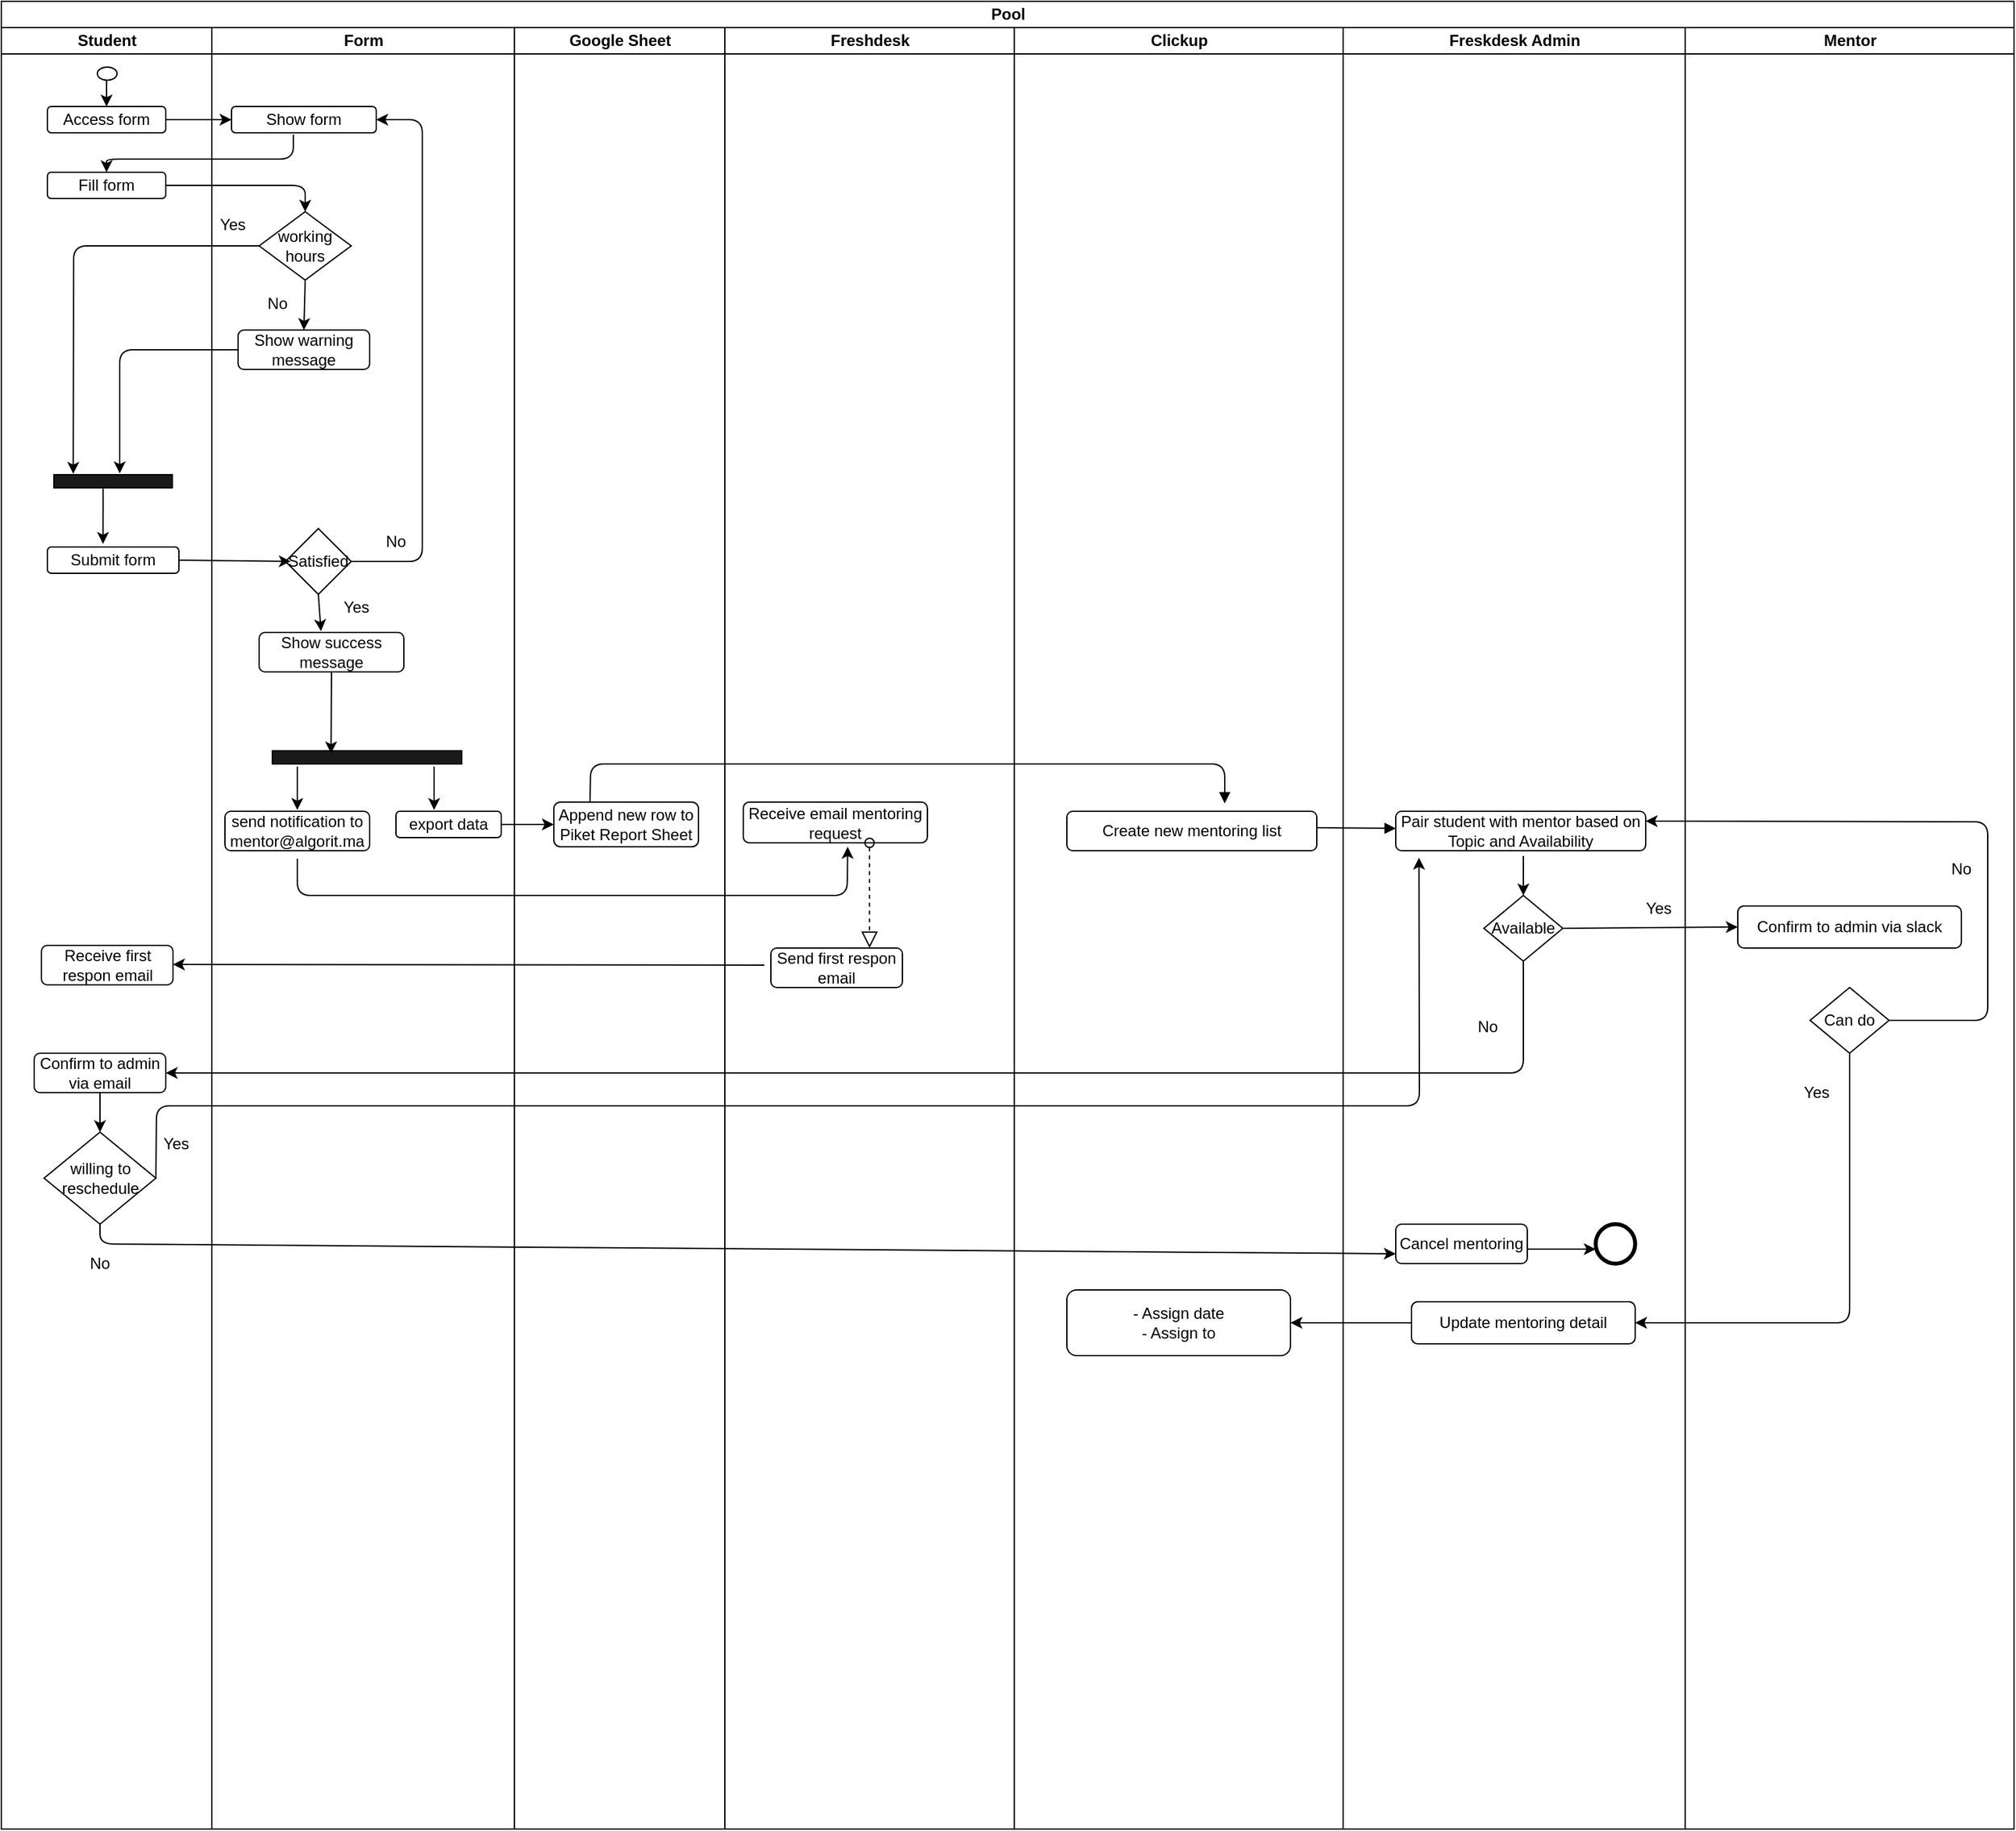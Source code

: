 <mxfile version="14.6.3" type="github">
  <diagram id="prtHgNgQTEPvFCAcTncT" name="Page-1">
    <mxGraphModel dx="1117" dy="543" grid="1" gridSize="10" guides="1" tooltips="1" connect="1" arrows="1" fold="1" page="1" pageScale="1" pageWidth="827" pageHeight="1169" math="0" shadow="0">
      <root>
        <mxCell id="0" />
        <mxCell id="1" parent="0" />
        <mxCell id="jEkatf-dR_FKRXyiLeA1-9" value="Pool" style="swimlane;html=1;childLayout=stackLayout;resizeParent=1;resizeParentMax=0;startSize=20;" vertex="1" parent="1">
          <mxGeometry x="70" y="150" width="1530" height="1390" as="geometry" />
        </mxCell>
        <mxCell id="jEkatf-dR_FKRXyiLeA1-10" value="Student" style="swimlane;html=1;startSize=20;" vertex="1" parent="jEkatf-dR_FKRXyiLeA1-9">
          <mxGeometry y="20" width="160" height="1370" as="geometry" />
        </mxCell>
        <mxCell id="jEkatf-dR_FKRXyiLeA1-14" value="" style="shape=mxgraph.bpmn.shape;html=1;verticalLabelPosition=bottom;labelBackgroundColor=#ffffff;verticalAlign=top;align=center;perimeter=ellipsePerimeter;outlineConnect=0;outline=standard;symbol=general;" vertex="1" parent="jEkatf-dR_FKRXyiLeA1-10">
          <mxGeometry x="73" y="30" width="15" height="10" as="geometry" />
        </mxCell>
        <mxCell id="jEkatf-dR_FKRXyiLeA1-15" value="Access form" style="shape=ext;rounded=1;html=1;whiteSpace=wrap;" vertex="1" parent="jEkatf-dR_FKRXyiLeA1-10">
          <mxGeometry x="35" y="60" width="90" height="20" as="geometry" />
        </mxCell>
        <mxCell id="jEkatf-dR_FKRXyiLeA1-19" value="Fill form" style="shape=ext;rounded=1;html=1;whiteSpace=wrap;" vertex="1" parent="jEkatf-dR_FKRXyiLeA1-10">
          <mxGeometry x="35" y="110" width="90" height="20" as="geometry" />
        </mxCell>
        <mxCell id="jEkatf-dR_FKRXyiLeA1-23" value="Submit form" style="shape=ext;rounded=1;html=1;whiteSpace=wrap;" vertex="1" parent="jEkatf-dR_FKRXyiLeA1-10">
          <mxGeometry x="35" y="395" width="100" height="20" as="geometry" />
        </mxCell>
        <mxCell id="jEkatf-dR_FKRXyiLeA1-28" value="" style="rounded=0;whiteSpace=wrap;html=1;fillColor=#1A1A1A;" vertex="1" parent="jEkatf-dR_FKRXyiLeA1-10">
          <mxGeometry x="40" y="340" width="90" height="10" as="geometry" />
        </mxCell>
        <mxCell id="jEkatf-dR_FKRXyiLeA1-39" value="" style="endArrow=classic;html=1;exitX=0.415;exitY=1.067;exitDx=0;exitDy=0;exitPerimeter=0;entryX=0.423;entryY=-0.117;entryDx=0;entryDy=0;entryPerimeter=0;" edge="1" parent="jEkatf-dR_FKRXyiLeA1-10" source="jEkatf-dR_FKRXyiLeA1-28" target="jEkatf-dR_FKRXyiLeA1-23">
          <mxGeometry width="50" height="50" relative="1" as="geometry">
            <mxPoint x="320" y="300" as="sourcePoint" />
            <mxPoint x="370" y="250" as="targetPoint" />
          </mxGeometry>
        </mxCell>
        <mxCell id="jEkatf-dR_FKRXyiLeA1-40" value="" style="endArrow=classic;html=1;" edge="1" parent="jEkatf-dR_FKRXyiLeA1-10">
          <mxGeometry width="50" height="50" relative="1" as="geometry">
            <mxPoint x="80" y="40" as="sourcePoint" />
            <mxPoint x="80" y="60" as="targetPoint" />
          </mxGeometry>
        </mxCell>
        <mxCell id="jEkatf-dR_FKRXyiLeA1-43" value="Receive first respon email" style="shape=ext;rounded=1;html=1;whiteSpace=wrap;" vertex="1" parent="jEkatf-dR_FKRXyiLeA1-10">
          <mxGeometry x="30.5" y="698" width="100" height="30" as="geometry" />
        </mxCell>
        <mxCell id="jEkatf-dR_FKRXyiLeA1-142" value="Confirm to admin via email" style="shape=ext;rounded=1;html=1;whiteSpace=wrap;" vertex="1" parent="jEkatf-dR_FKRXyiLeA1-10">
          <mxGeometry x="25" y="780" width="100" height="30" as="geometry" />
        </mxCell>
        <mxCell id="jEkatf-dR_FKRXyiLeA1-153" value="willing to reschedule" style="rhombus;whiteSpace=wrap;html=1;" vertex="1" parent="jEkatf-dR_FKRXyiLeA1-10">
          <mxGeometry x="32.5" y="840" width="85" height="70" as="geometry" />
        </mxCell>
        <mxCell id="jEkatf-dR_FKRXyiLeA1-154" value="Yes" style="text;html=1;strokeColor=none;fillColor=none;align=center;verticalAlign=middle;whiteSpace=wrap;rounded=0;" vertex="1" parent="jEkatf-dR_FKRXyiLeA1-10">
          <mxGeometry x="112.5" y="839" width="40" height="20" as="geometry" />
        </mxCell>
        <mxCell id="jEkatf-dR_FKRXyiLeA1-155" value="No" style="text;html=1;strokeColor=none;fillColor=none;align=center;verticalAlign=middle;whiteSpace=wrap;rounded=0;" vertex="1" parent="jEkatf-dR_FKRXyiLeA1-10">
          <mxGeometry x="55" y="930" width="40" height="20" as="geometry" />
        </mxCell>
        <mxCell id="jEkatf-dR_FKRXyiLeA1-157" value="" style="endArrow=classic;html=1;exitX=0.5;exitY=1;exitDx=0;exitDy=0;entryX=0.5;entryY=0;entryDx=0;entryDy=0;" edge="1" parent="jEkatf-dR_FKRXyiLeA1-10" source="jEkatf-dR_FKRXyiLeA1-142" target="jEkatf-dR_FKRXyiLeA1-153">
          <mxGeometry width="50" height="50" relative="1" as="geometry">
            <mxPoint x="450" y="900" as="sourcePoint" />
            <mxPoint x="500" y="850" as="targetPoint" />
          </mxGeometry>
        </mxCell>
        <mxCell id="jEkatf-dR_FKRXyiLeA1-11" value="Form" style="swimlane;html=1;startSize=20;" vertex="1" parent="jEkatf-dR_FKRXyiLeA1-9">
          <mxGeometry x="160" y="20" width="230" height="1370" as="geometry" />
        </mxCell>
        <mxCell id="jEkatf-dR_FKRXyiLeA1-16" value="Show form" style="shape=ext;rounded=1;html=1;whiteSpace=wrap;" vertex="1" parent="jEkatf-dR_FKRXyiLeA1-11">
          <mxGeometry x="15" y="60" width="110" height="20" as="geometry" />
        </mxCell>
        <mxCell id="jEkatf-dR_FKRXyiLeA1-21" value="working hours" style="rhombus;whiteSpace=wrap;html=1;" vertex="1" parent="jEkatf-dR_FKRXyiLeA1-11">
          <mxGeometry x="36" y="140" width="70" height="52" as="geometry" />
        </mxCell>
        <mxCell id="jEkatf-dR_FKRXyiLeA1-24" value="Show warning message" style="shape=ext;rounded=1;html=1;whiteSpace=wrap;" vertex="1" parent="jEkatf-dR_FKRXyiLeA1-11">
          <mxGeometry x="20" y="230" width="100" height="30" as="geometry" />
        </mxCell>
        <mxCell id="jEkatf-dR_FKRXyiLeA1-33" value="No" style="text;html=1;strokeColor=none;fillColor=none;align=center;verticalAlign=middle;whiteSpace=wrap;rounded=0;" vertex="1" parent="jEkatf-dR_FKRXyiLeA1-11">
          <mxGeometry x="30" y="200" width="40" height="20" as="geometry" />
        </mxCell>
        <mxCell id="jEkatf-dR_FKRXyiLeA1-34" value="Yes" style="text;html=1;strokeColor=none;fillColor=none;align=center;verticalAlign=middle;whiteSpace=wrap;rounded=0;" vertex="1" parent="jEkatf-dR_FKRXyiLeA1-11">
          <mxGeometry x="-4" y="140" width="40" height="20" as="geometry" />
        </mxCell>
        <mxCell id="jEkatf-dR_FKRXyiLeA1-36" value="" style="endArrow=classic;html=1;exitX=0.5;exitY=1;exitDx=0;exitDy=0;" edge="1" parent="jEkatf-dR_FKRXyiLeA1-11" source="jEkatf-dR_FKRXyiLeA1-21">
          <mxGeometry width="50" height="50" relative="1" as="geometry">
            <mxPoint x="160" y="300" as="sourcePoint" />
            <mxPoint x="70" y="230" as="targetPoint" />
          </mxGeometry>
        </mxCell>
        <mxCell id="jEkatf-dR_FKRXyiLeA1-44" value="Show success message" style="shape=ext;rounded=1;html=1;whiteSpace=wrap;" vertex="1" parent="jEkatf-dR_FKRXyiLeA1-11">
          <mxGeometry x="36" y="460" width="110" height="30" as="geometry" />
        </mxCell>
        <mxCell id="jEkatf-dR_FKRXyiLeA1-45" value="Satisfied" style="rhombus;whiteSpace=wrap;html=1;" vertex="1" parent="jEkatf-dR_FKRXyiLeA1-11">
          <mxGeometry x="56" y="381" width="50" height="50" as="geometry" />
        </mxCell>
        <mxCell id="jEkatf-dR_FKRXyiLeA1-47" value="" style="endArrow=classic;html=1;exitX=1;exitY=0.5;exitDx=0;exitDy=0;entryX=1;entryY=0.5;entryDx=0;entryDy=0;" edge="1" parent="jEkatf-dR_FKRXyiLeA1-11" source="jEkatf-dR_FKRXyiLeA1-45" target="jEkatf-dR_FKRXyiLeA1-16">
          <mxGeometry width="50" height="50" relative="1" as="geometry">
            <mxPoint x="110" y="400" as="sourcePoint" />
            <mxPoint x="130" y="70" as="targetPoint" />
            <Array as="points">
              <mxPoint x="160" y="406" />
              <mxPoint x="160" y="70" />
            </Array>
          </mxGeometry>
        </mxCell>
        <mxCell id="jEkatf-dR_FKRXyiLeA1-48" value="No" style="text;html=1;strokeColor=none;fillColor=none;align=center;verticalAlign=middle;whiteSpace=wrap;rounded=0;" vertex="1" parent="jEkatf-dR_FKRXyiLeA1-11">
          <mxGeometry x="120" y="381" width="40" height="20" as="geometry" />
        </mxCell>
        <mxCell id="jEkatf-dR_FKRXyiLeA1-49" value="Yes" style="text;html=1;strokeColor=none;fillColor=none;align=center;verticalAlign=middle;whiteSpace=wrap;rounded=0;" vertex="1" parent="jEkatf-dR_FKRXyiLeA1-11">
          <mxGeometry x="90" y="431" width="40" height="20" as="geometry" />
        </mxCell>
        <mxCell id="jEkatf-dR_FKRXyiLeA1-50" value="" style="endArrow=classic;html=1;exitX=0.5;exitY=1;exitDx=0;exitDy=0;" edge="1" parent="jEkatf-dR_FKRXyiLeA1-11" source="jEkatf-dR_FKRXyiLeA1-45">
          <mxGeometry width="50" height="50" relative="1" as="geometry">
            <mxPoint x="160" y="350" as="sourcePoint" />
            <mxPoint x="83" y="459" as="targetPoint" />
          </mxGeometry>
        </mxCell>
        <mxCell id="jEkatf-dR_FKRXyiLeA1-60" value="send notification to mentor@algorit.ma" style="shape=ext;rounded=1;html=1;whiteSpace=wrap;" vertex="1" parent="jEkatf-dR_FKRXyiLeA1-11">
          <mxGeometry x="10" y="596" width="110" height="30" as="geometry" />
        </mxCell>
        <mxCell id="jEkatf-dR_FKRXyiLeA1-61" value="export data" style="shape=ext;rounded=1;html=1;whiteSpace=wrap;" vertex="1" parent="jEkatf-dR_FKRXyiLeA1-11">
          <mxGeometry x="140" y="596" width="80" height="20" as="geometry" />
        </mxCell>
        <mxCell id="jEkatf-dR_FKRXyiLeA1-62" value="" style="rounded=0;whiteSpace=wrap;html=1;fillColor=#1A1A1A;" vertex="1" parent="jEkatf-dR_FKRXyiLeA1-11">
          <mxGeometry x="46" y="550" width="144" height="10" as="geometry" />
        </mxCell>
        <mxCell id="jEkatf-dR_FKRXyiLeA1-63" value="" style="endArrow=classic;html=1;exitX=0.5;exitY=1;exitDx=0;exitDy=0;entryX=0.31;entryY=0.2;entryDx=0;entryDy=0;entryPerimeter=0;" edge="1" parent="jEkatf-dR_FKRXyiLeA1-11" source="jEkatf-dR_FKRXyiLeA1-44" target="jEkatf-dR_FKRXyiLeA1-62">
          <mxGeometry width="50" height="50" relative="1" as="geometry">
            <mxPoint x="160" y="550" as="sourcePoint" />
            <mxPoint x="93" y="540" as="targetPoint" />
          </mxGeometry>
        </mxCell>
        <mxCell id="jEkatf-dR_FKRXyiLeA1-64" value="" style="endArrow=classic;html=1;entryX=0.5;entryY=0;entryDx=0;entryDy=0;" edge="1" parent="jEkatf-dR_FKRXyiLeA1-11">
          <mxGeometry width="50" height="50" relative="1" as="geometry">
            <mxPoint x="65" y="562" as="sourcePoint" />
            <mxPoint x="65" y="595" as="targetPoint" />
          </mxGeometry>
        </mxCell>
        <mxCell id="jEkatf-dR_FKRXyiLeA1-12" value="Google Sheet" style="swimlane;html=1;startSize=20;" vertex="1" parent="jEkatf-dR_FKRXyiLeA1-9">
          <mxGeometry x="390" y="20" width="160" height="1370" as="geometry" />
        </mxCell>
        <mxCell id="jEkatf-dR_FKRXyiLeA1-66" value="Append new row to Piket Report Sheet" style="shape=ext;rounded=1;html=1;whiteSpace=wrap;" vertex="1" parent="jEkatf-dR_FKRXyiLeA1-12">
          <mxGeometry x="30" y="589" width="110" height="34" as="geometry" />
        </mxCell>
        <mxCell id="jEkatf-dR_FKRXyiLeA1-13" value="Freshdesk" style="swimlane;html=1;startSize=20;" vertex="1" parent="jEkatf-dR_FKRXyiLeA1-9">
          <mxGeometry x="550" y="20" width="220" height="1370" as="geometry" />
        </mxCell>
        <mxCell id="jEkatf-dR_FKRXyiLeA1-68" value="Receive email mentoring request" style="shape=ext;rounded=1;html=1;whiteSpace=wrap;" vertex="1" parent="jEkatf-dR_FKRXyiLeA1-13">
          <mxGeometry x="14" y="589" width="140" height="31" as="geometry" />
        </mxCell>
        <mxCell id="jEkatf-dR_FKRXyiLeA1-70" value="Send first respon email" style="shape=ext;rounded=1;html=1;whiteSpace=wrap;" vertex="1" parent="jEkatf-dR_FKRXyiLeA1-13">
          <mxGeometry x="35" y="700" width="100" height="30" as="geometry" />
        </mxCell>
        <mxCell id="jEkatf-dR_FKRXyiLeA1-73" value="" style="startArrow=oval;startFill=0;startSize=7;endArrow=block;endFill=0;endSize=10;dashed=1;html=1;entryX=0.75;entryY=0;entryDx=0;entryDy=0;" edge="1" parent="jEkatf-dR_FKRXyiLeA1-13" target="jEkatf-dR_FKRXyiLeA1-70">
          <mxGeometry width="100" relative="1" as="geometry">
            <mxPoint x="110" y="620" as="sourcePoint" />
            <mxPoint x="-120" y="670" as="targetPoint" />
          </mxGeometry>
        </mxCell>
        <mxCell id="jEkatf-dR_FKRXyiLeA1-20" value="Clickup" style="swimlane;html=1;startSize=20;" vertex="1" parent="jEkatf-dR_FKRXyiLeA1-9">
          <mxGeometry x="770" y="20" width="250" height="1370" as="geometry" />
        </mxCell>
        <mxCell id="jEkatf-dR_FKRXyiLeA1-74" value="Create new mentoring list" style="shape=ext;rounded=1;html=1;whiteSpace=wrap;" vertex="1" parent="jEkatf-dR_FKRXyiLeA1-20">
          <mxGeometry x="40" y="596" width="190" height="30" as="geometry" />
        </mxCell>
        <mxCell id="jEkatf-dR_FKRXyiLeA1-150" value="- Assign date&lt;br&gt;- Assign to" style="shape=ext;rounded=1;html=1;whiteSpace=wrap;" vertex="1" parent="jEkatf-dR_FKRXyiLeA1-20">
          <mxGeometry x="40" y="960" width="170" height="50" as="geometry" />
        </mxCell>
        <mxCell id="jEkatf-dR_FKRXyiLeA1-37" value="" style="endArrow=classic;html=1;exitX=0;exitY=0.5;exitDx=0;exitDy=0;entryX=0.163;entryY=-0.067;entryDx=0;entryDy=0;entryPerimeter=0;" edge="1" parent="jEkatf-dR_FKRXyiLeA1-9" source="jEkatf-dR_FKRXyiLeA1-21" target="jEkatf-dR_FKRXyiLeA1-28">
          <mxGeometry width="50" height="50" relative="1" as="geometry">
            <mxPoint x="320" y="320" as="sourcePoint" />
            <mxPoint x="370" y="270" as="targetPoint" />
            <Array as="points">
              <mxPoint x="55" y="186" />
            </Array>
          </mxGeometry>
        </mxCell>
        <mxCell id="jEkatf-dR_FKRXyiLeA1-38" value="" style="endArrow=classic;html=1;exitX=0;exitY=0.5;exitDx=0;exitDy=0;" edge="1" parent="jEkatf-dR_FKRXyiLeA1-9" source="jEkatf-dR_FKRXyiLeA1-24">
          <mxGeometry width="50" height="50" relative="1" as="geometry">
            <mxPoint x="320" y="320" as="sourcePoint" />
            <mxPoint x="90" y="359" as="targetPoint" />
            <Array as="points">
              <mxPoint x="90" y="265" />
            </Array>
          </mxGeometry>
        </mxCell>
        <mxCell id="jEkatf-dR_FKRXyiLeA1-41" value="" style="endArrow=classic;html=1;exitX=1;exitY=0.5;exitDx=0;exitDy=0;entryX=0;entryY=0.5;entryDx=0;entryDy=0;" edge="1" parent="jEkatf-dR_FKRXyiLeA1-9" source="jEkatf-dR_FKRXyiLeA1-15" target="jEkatf-dR_FKRXyiLeA1-16">
          <mxGeometry width="50" height="50" relative="1" as="geometry">
            <mxPoint x="320" y="270" as="sourcePoint" />
            <mxPoint x="370" y="220" as="targetPoint" />
          </mxGeometry>
        </mxCell>
        <mxCell id="jEkatf-dR_FKRXyiLeA1-42" value="" style="endArrow=classic;html=1;exitX=0.427;exitY=1.067;exitDx=0;exitDy=0;exitPerimeter=0;entryX=0.5;entryY=0;entryDx=0;entryDy=0;" edge="1" parent="jEkatf-dR_FKRXyiLeA1-9" source="jEkatf-dR_FKRXyiLeA1-16" target="jEkatf-dR_FKRXyiLeA1-19">
          <mxGeometry width="50" height="50" relative="1" as="geometry">
            <mxPoint x="320" y="270" as="sourcePoint" />
            <mxPoint x="370" y="220" as="targetPoint" />
            <Array as="points">
              <mxPoint x="222" y="120" />
              <mxPoint x="80" y="120" />
            </Array>
          </mxGeometry>
        </mxCell>
        <mxCell id="jEkatf-dR_FKRXyiLeA1-46" value="" style="endArrow=classic;html=1;entryX=0.08;entryY=0.5;entryDx=0;entryDy=0;entryPerimeter=0;exitX=1;exitY=0.5;exitDx=0;exitDy=0;" edge="1" parent="jEkatf-dR_FKRXyiLeA1-9" source="jEkatf-dR_FKRXyiLeA1-23" target="jEkatf-dR_FKRXyiLeA1-45">
          <mxGeometry width="50" height="50" relative="1" as="geometry">
            <mxPoint x="140" y="420" as="sourcePoint" />
            <mxPoint x="370" y="300" as="targetPoint" />
          </mxGeometry>
        </mxCell>
        <mxCell id="jEkatf-dR_FKRXyiLeA1-67" value="" style="endArrow=classic;html=1;exitX=1;exitY=0.5;exitDx=0;exitDy=0;entryX=0;entryY=0.5;entryDx=0;entryDy=0;" edge="1" parent="jEkatf-dR_FKRXyiLeA1-9" source="jEkatf-dR_FKRXyiLeA1-61" target="jEkatf-dR_FKRXyiLeA1-66">
          <mxGeometry width="50" height="50" relative="1" as="geometry">
            <mxPoint x="340" y="520" as="sourcePoint" />
            <mxPoint x="390" y="470" as="targetPoint" />
          </mxGeometry>
        </mxCell>
        <mxCell id="jEkatf-dR_FKRXyiLeA1-69" value="" style="endArrow=classic;html=1;entryX=0.567;entryY=1.097;entryDx=0;entryDy=0;entryPerimeter=0;" edge="1" parent="jEkatf-dR_FKRXyiLeA1-9" target="jEkatf-dR_FKRXyiLeA1-68">
          <mxGeometry width="50" height="50" relative="1" as="geometry">
            <mxPoint x="225" y="652" as="sourcePoint" />
            <mxPoint x="410" y="590" as="targetPoint" />
            <Array as="points">
              <mxPoint x="225" y="680" />
              <mxPoint x="643" y="680" />
            </Array>
          </mxGeometry>
        </mxCell>
        <mxCell id="jEkatf-dR_FKRXyiLeA1-75" value="Freskdesk Admin" style="swimlane;html=1;startSize=20;" vertex="1" parent="jEkatf-dR_FKRXyiLeA1-9">
          <mxGeometry x="1020" y="20" width="260" height="1370" as="geometry" />
        </mxCell>
        <mxCell id="jEkatf-dR_FKRXyiLeA1-76" value="Pair student with mentor based on Topic and Availability" style="shape=ext;rounded=1;html=1;whiteSpace=wrap;" vertex="1" parent="jEkatf-dR_FKRXyiLeA1-75">
          <mxGeometry x="40" y="596" width="190" height="30" as="geometry" />
        </mxCell>
        <mxCell id="jEkatf-dR_FKRXyiLeA1-78" value="" style="endArrow=block;endFill=1;endSize=6;html=1;exitX=1;exitY=0.25;exitDx=0;exitDy=0;" edge="1" parent="jEkatf-dR_FKRXyiLeA1-75">
          <mxGeometry width="100" relative="1" as="geometry">
            <mxPoint x="-20" y="608.5" as="sourcePoint" />
            <mxPoint x="40" y="609" as="targetPoint" />
          </mxGeometry>
        </mxCell>
        <mxCell id="jEkatf-dR_FKRXyiLeA1-86" value="Available" style="rhombus;whiteSpace=wrap;html=1;" vertex="1" parent="jEkatf-dR_FKRXyiLeA1-75">
          <mxGeometry x="107" y="660" width="60" height="50" as="geometry" />
        </mxCell>
        <mxCell id="jEkatf-dR_FKRXyiLeA1-88" value="Yes" style="text;html=1;strokeColor=none;fillColor=none;align=center;verticalAlign=middle;whiteSpace=wrap;rounded=0;" vertex="1" parent="jEkatf-dR_FKRXyiLeA1-75">
          <mxGeometry x="220" y="660" width="40" height="20" as="geometry" />
        </mxCell>
        <mxCell id="jEkatf-dR_FKRXyiLeA1-139" value="No" style="text;html=1;strokeColor=none;fillColor=none;align=center;verticalAlign=middle;whiteSpace=wrap;rounded=0;" vertex="1" parent="jEkatf-dR_FKRXyiLeA1-75">
          <mxGeometry x="90" y="750" width="40" height="20" as="geometry" />
        </mxCell>
        <mxCell id="jEkatf-dR_FKRXyiLeA1-149" value="Update mentoring detail" style="shape=ext;rounded=1;html=1;whiteSpace=wrap;" vertex="1" parent="jEkatf-dR_FKRXyiLeA1-75">
          <mxGeometry x="52" y="969" width="170" height="32" as="geometry" />
        </mxCell>
        <mxCell id="jEkatf-dR_FKRXyiLeA1-158" value="Cancel mentoring" style="shape=ext;rounded=1;html=1;whiteSpace=wrap;" vertex="1" parent="jEkatf-dR_FKRXyiLeA1-75">
          <mxGeometry x="40" y="910" width="100" height="30" as="geometry" />
        </mxCell>
        <mxCell id="jEkatf-dR_FKRXyiLeA1-164" value="" style="shape=mxgraph.bpmn.shape;html=1;verticalLabelPosition=bottom;labelBackgroundColor=#ffffff;verticalAlign=top;align=center;perimeter=ellipsePerimeter;outlineConnect=0;outline=end;symbol=general;fillColor=#FFFFFF;" vertex="1" parent="jEkatf-dR_FKRXyiLeA1-75">
          <mxGeometry x="192" y="910" width="30" height="30" as="geometry" />
        </mxCell>
        <mxCell id="jEkatf-dR_FKRXyiLeA1-165" value="" style="endArrow=classic;html=1;exitX=1;exitY=0.5;exitDx=0;exitDy=0;entryX=0;entryY=0.5;entryDx=0;entryDy=0;" edge="1" parent="jEkatf-dR_FKRXyiLeA1-75">
          <mxGeometry width="50" height="50" relative="1" as="geometry">
            <mxPoint x="140" y="929" as="sourcePoint" />
            <mxPoint x="192.0" y="929" as="targetPoint" />
          </mxGeometry>
        </mxCell>
        <mxCell id="jEkatf-dR_FKRXyiLeA1-83" value="Mentor" style="swimlane;html=1;startSize=20;" vertex="1" parent="jEkatf-dR_FKRXyiLeA1-9">
          <mxGeometry x="1280" y="20" width="250" height="1370" as="geometry" />
        </mxCell>
        <mxCell id="jEkatf-dR_FKRXyiLeA1-87" value="Confirm to admin via slack" style="shape=ext;rounded=1;html=1;whiteSpace=wrap;" vertex="1" parent="jEkatf-dR_FKRXyiLeA1-83">
          <mxGeometry x="40" y="668" width="170" height="32" as="geometry" />
        </mxCell>
        <mxCell id="jEkatf-dR_FKRXyiLeA1-145" value="Can do" style="rhombus;whiteSpace=wrap;html=1;" vertex="1" parent="jEkatf-dR_FKRXyiLeA1-83">
          <mxGeometry x="95" y="730" width="60" height="50" as="geometry" />
        </mxCell>
        <mxCell id="jEkatf-dR_FKRXyiLeA1-146" value="Yes" style="text;html=1;strokeColor=none;fillColor=none;align=center;verticalAlign=middle;whiteSpace=wrap;rounded=0;" vertex="1" parent="jEkatf-dR_FKRXyiLeA1-83">
          <mxGeometry x="80" y="800" width="40" height="20" as="geometry" />
        </mxCell>
        <mxCell id="jEkatf-dR_FKRXyiLeA1-147" value="No" style="text;html=1;strokeColor=none;fillColor=none;align=center;verticalAlign=middle;whiteSpace=wrap;rounded=0;" vertex="1" parent="jEkatf-dR_FKRXyiLeA1-83">
          <mxGeometry x="190" y="630" width="40" height="20" as="geometry" />
        </mxCell>
        <mxCell id="jEkatf-dR_FKRXyiLeA1-141" value="" style="endArrow=classic;html=1;exitX=1;exitY=0.5;exitDx=0;exitDy=0;entryX=0;entryY=0.5;entryDx=0;entryDy=0;" edge="1" parent="jEkatf-dR_FKRXyiLeA1-9" source="jEkatf-dR_FKRXyiLeA1-86" target="jEkatf-dR_FKRXyiLeA1-87">
          <mxGeometry width="50" height="50" relative="1" as="geometry">
            <mxPoint x="840" y="910" as="sourcePoint" />
            <mxPoint x="890" y="860" as="targetPoint" />
          </mxGeometry>
        </mxCell>
        <mxCell id="jEkatf-dR_FKRXyiLeA1-143" value="" style="endArrow=classic;html=1;exitX=0.5;exitY=1;exitDx=0;exitDy=0;" edge="1" parent="jEkatf-dR_FKRXyiLeA1-9" source="jEkatf-dR_FKRXyiLeA1-86">
          <mxGeometry width="50" height="50" relative="1" as="geometry">
            <mxPoint x="550" y="880" as="sourcePoint" />
            <mxPoint x="125" y="815" as="targetPoint" />
            <Array as="points">
              <mxPoint x="1157" y="815" />
            </Array>
          </mxGeometry>
        </mxCell>
        <mxCell id="jEkatf-dR_FKRXyiLeA1-148" value="" style="endArrow=classic;html=1;exitX=1;exitY=0.5;exitDx=0;exitDy=0;entryX=1;entryY=0.25;entryDx=0;entryDy=0;" edge="1" parent="jEkatf-dR_FKRXyiLeA1-9" source="jEkatf-dR_FKRXyiLeA1-145" target="jEkatf-dR_FKRXyiLeA1-76">
          <mxGeometry width="50" height="50" relative="1" as="geometry">
            <mxPoint x="1000" y="880" as="sourcePoint" />
            <mxPoint x="1050" y="830" as="targetPoint" />
            <Array as="points">
              <mxPoint x="1510" y="775" />
              <mxPoint x="1510" y="624" />
            </Array>
          </mxGeometry>
        </mxCell>
        <mxCell id="jEkatf-dR_FKRXyiLeA1-151" value="" style="endArrow=classic;html=1;exitX=0.5;exitY=1;exitDx=0;exitDy=0;entryX=1;entryY=0.5;entryDx=0;entryDy=0;" edge="1" parent="jEkatf-dR_FKRXyiLeA1-9" source="jEkatf-dR_FKRXyiLeA1-145" target="jEkatf-dR_FKRXyiLeA1-149">
          <mxGeometry width="50" height="50" relative="1" as="geometry">
            <mxPoint x="940" y="910" as="sourcePoint" />
            <mxPoint x="990" y="860" as="targetPoint" />
            <Array as="points">
              <mxPoint x="1405" y="876" />
              <mxPoint x="1405" y="1005" />
            </Array>
          </mxGeometry>
        </mxCell>
        <mxCell id="jEkatf-dR_FKRXyiLeA1-152" value="" style="endArrow=classic;html=1;entryX=1;entryY=0.5;entryDx=0;entryDy=0;exitX=0;exitY=0.5;exitDx=0;exitDy=0;" edge="1" parent="jEkatf-dR_FKRXyiLeA1-9" source="jEkatf-dR_FKRXyiLeA1-149" target="jEkatf-dR_FKRXyiLeA1-150">
          <mxGeometry width="50" height="50" relative="1" as="geometry">
            <mxPoint x="1060" y="935" as="sourcePoint" />
            <mxPoint x="990" y="860" as="targetPoint" />
          </mxGeometry>
        </mxCell>
        <mxCell id="jEkatf-dR_FKRXyiLeA1-156" value="" style="endArrow=classic;html=1;exitX=1;exitY=0.5;exitDx=0;exitDy=0;entryX=0.093;entryY=1.176;entryDx=0;entryDy=0;entryPerimeter=0;" edge="1" parent="jEkatf-dR_FKRXyiLeA1-9" source="jEkatf-dR_FKRXyiLeA1-153" target="jEkatf-dR_FKRXyiLeA1-76">
          <mxGeometry width="50" height="50" relative="1" as="geometry">
            <mxPoint x="430" y="830" as="sourcePoint" />
            <mxPoint x="480" y="780" as="targetPoint" />
            <Array as="points">
              <mxPoint x="118" y="840" />
              <mxPoint x="1078" y="840" />
            </Array>
          </mxGeometry>
        </mxCell>
        <mxCell id="jEkatf-dR_FKRXyiLeA1-160" value="" style="endArrow=classic;html=1;exitX=0.5;exitY=1;exitDx=0;exitDy=0;entryX=0;entryY=0.75;entryDx=0;entryDy=0;" edge="1" parent="jEkatf-dR_FKRXyiLeA1-9" source="jEkatf-dR_FKRXyiLeA1-153" target="jEkatf-dR_FKRXyiLeA1-158">
          <mxGeometry width="50" height="50" relative="1" as="geometry">
            <mxPoint x="550" y="1080" as="sourcePoint" />
            <mxPoint x="600" y="1030" as="targetPoint" />
            <Array as="points">
              <mxPoint x="75" y="945" />
            </Array>
          </mxGeometry>
        </mxCell>
        <mxCell id="jEkatf-dR_FKRXyiLeA1-22" value="" style="endArrow=classic;html=1;exitX=1;exitY=0.5;exitDx=0;exitDy=0;" edge="1" parent="jEkatf-dR_FKRXyiLeA1-9" source="jEkatf-dR_FKRXyiLeA1-19">
          <mxGeometry width="50" height="50" relative="1" as="geometry">
            <mxPoint x="360" y="240" as="sourcePoint" />
            <mxPoint x="231" y="160" as="targetPoint" />
            <Array as="points">
              <mxPoint x="231" y="140" />
            </Array>
          </mxGeometry>
        </mxCell>
        <mxCell id="jEkatf-dR_FKRXyiLeA1-65" value="" style="endArrow=classic;html=1;entryX=0.5;entryY=0;entryDx=0;entryDy=0;" edge="1" parent="1">
          <mxGeometry width="50" height="50" relative="1" as="geometry">
            <mxPoint x="399" y="732" as="sourcePoint" />
            <mxPoint x="399" y="765" as="targetPoint" />
          </mxGeometry>
        </mxCell>
        <mxCell id="jEkatf-dR_FKRXyiLeA1-72" value="" style="endArrow=classic;html=1;entryX=1;entryY=0.25;entryDx=0;entryDy=0;" edge="1" parent="1">
          <mxGeometry width="50" height="50" relative="1" as="geometry">
            <mxPoint x="650" y="883" as="sourcePoint" />
            <mxPoint x="200.5" y="882.5" as="targetPoint" />
          </mxGeometry>
        </mxCell>
        <mxCell id="jEkatf-dR_FKRXyiLeA1-79" value="" style="endArrow=block;endFill=1;endSize=6;html=1;exitX=0.25;exitY=0;exitDx=0;exitDy=0;" edge="1" parent="1" source="jEkatf-dR_FKRXyiLeA1-66">
          <mxGeometry width="100" relative="1" as="geometry">
            <mxPoint x="560" y="750" as="sourcePoint" />
            <mxPoint x="1000" y="760" as="targetPoint" />
            <Array as="points">
              <mxPoint x="518" y="730" />
              <mxPoint x="1000" y="730" />
            </Array>
          </mxGeometry>
        </mxCell>
        <mxCell id="jEkatf-dR_FKRXyiLeA1-140" value="" style="endArrow=classic;html=1;entryX=0.5;entryY=0;entryDx=0;entryDy=0;" edge="1" parent="1" target="jEkatf-dR_FKRXyiLeA1-86">
          <mxGeometry width="50" height="50" relative="1" as="geometry">
            <mxPoint x="1227" y="800" as="sourcePoint" />
            <mxPoint x="960" y="1010" as="targetPoint" />
          </mxGeometry>
        </mxCell>
      </root>
    </mxGraphModel>
  </diagram>
</mxfile>
